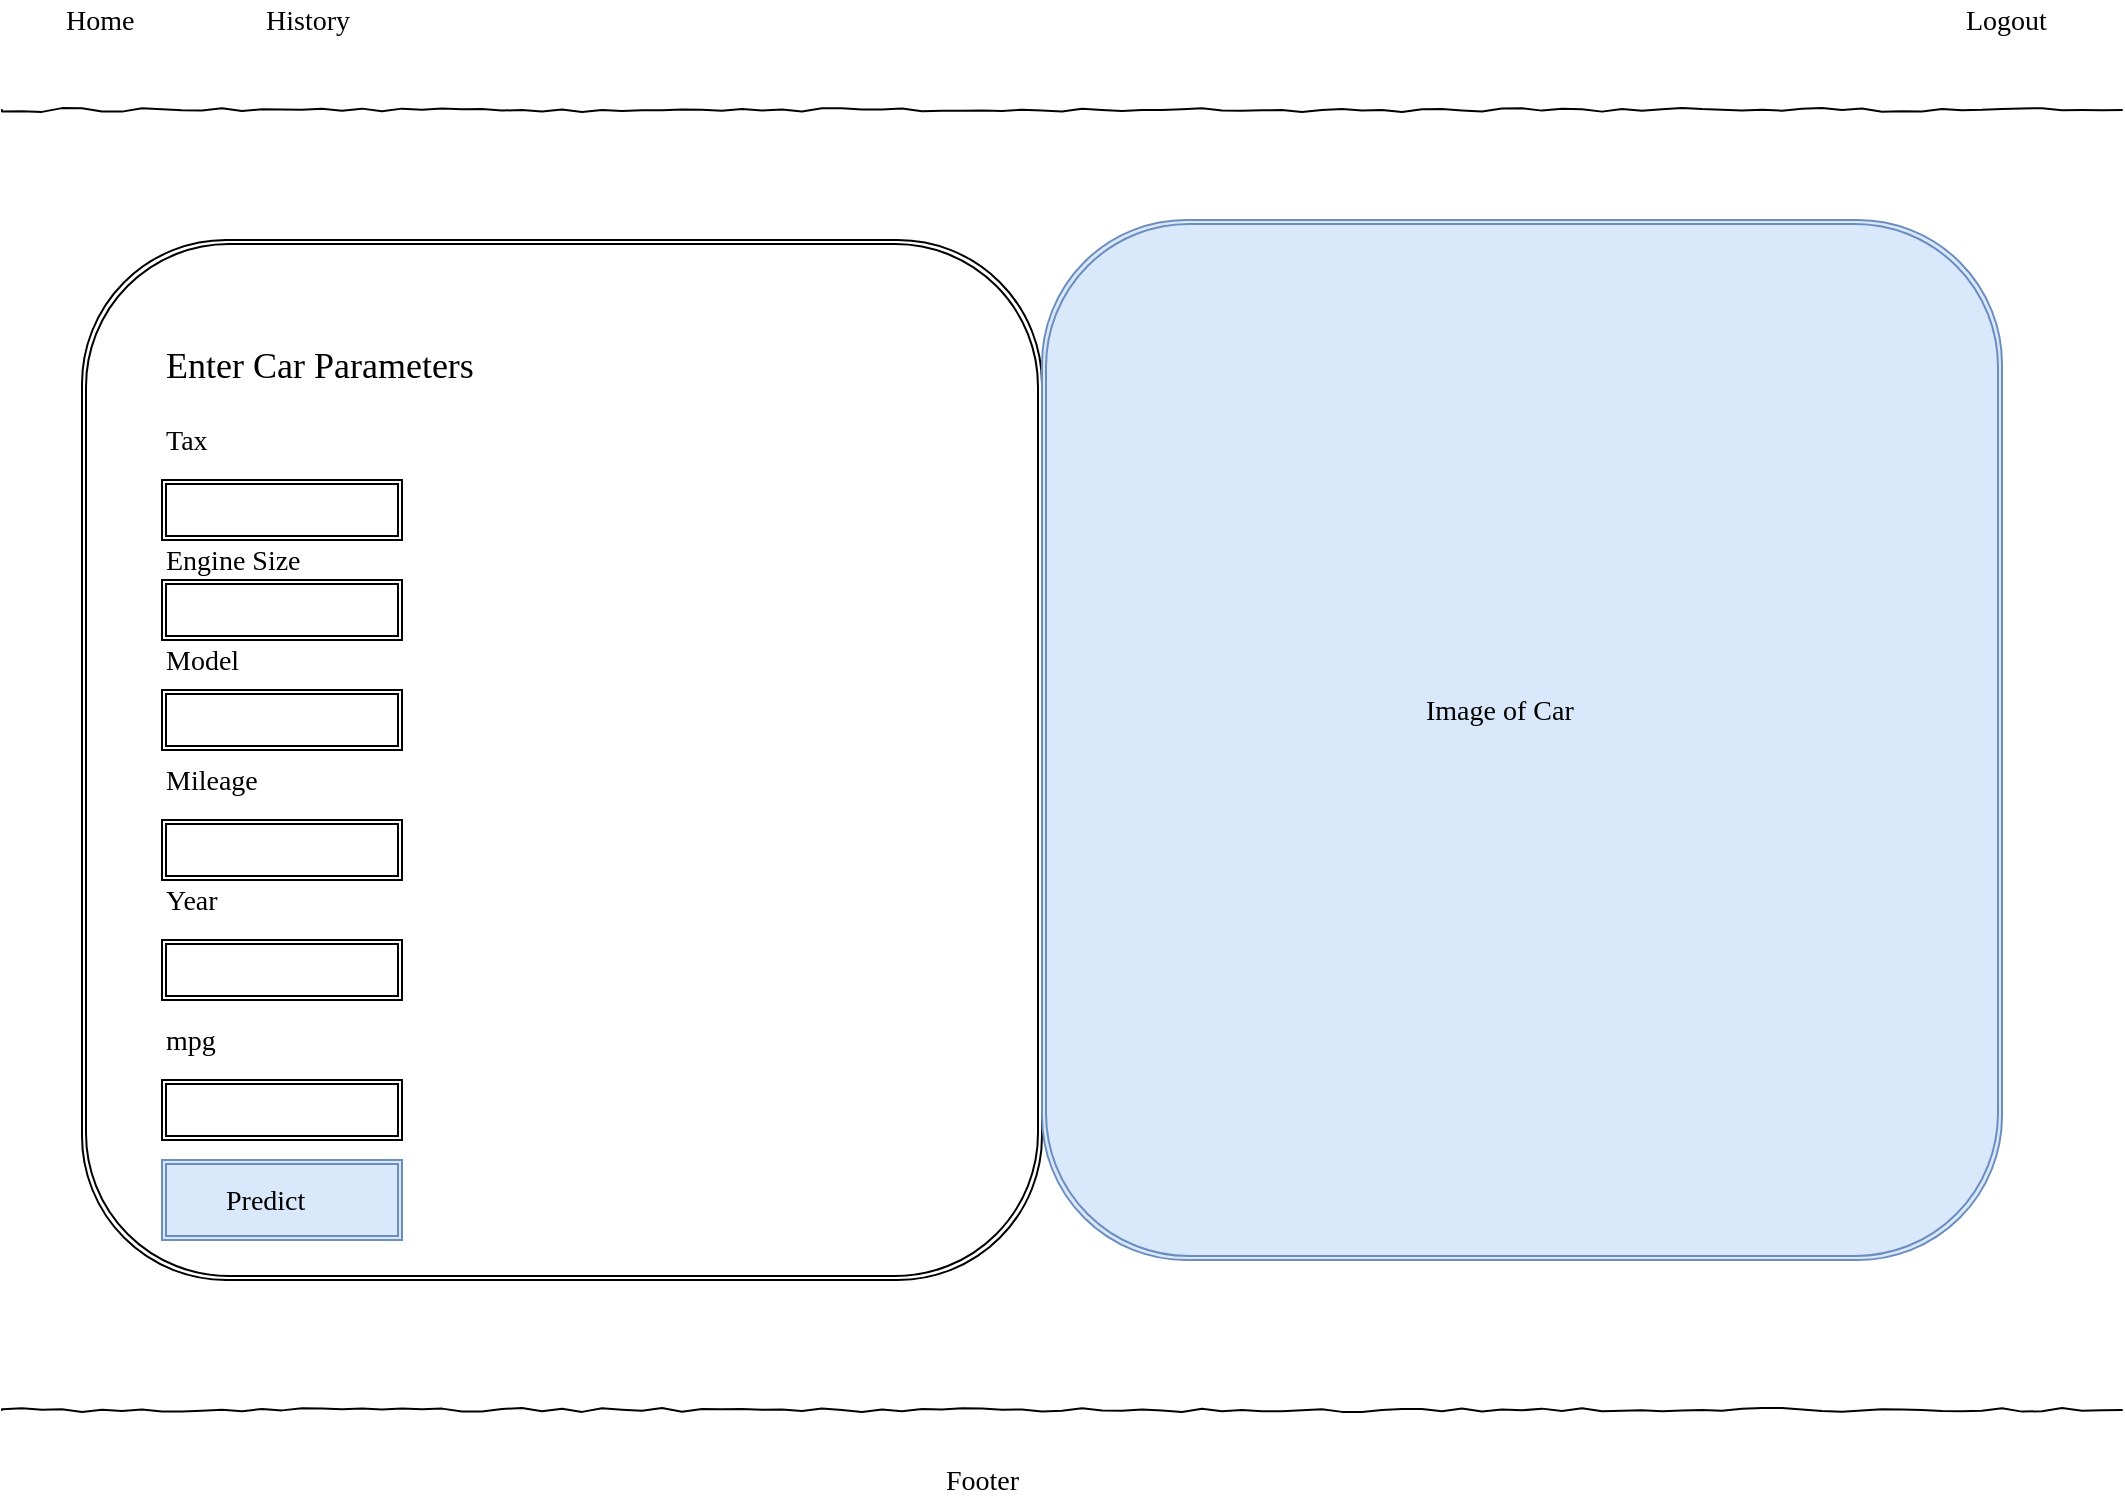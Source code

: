 <mxfile version="22.1.5" type="gitlab">
  <diagram name="Page-1" id="03018318-947c-dd8e-b7a3-06fadd420f32">
    <mxGraphModel dx="1588" dy="912" grid="1" gridSize="10" guides="1" tooltips="1" connect="1" arrows="1" fold="1" page="1" pageScale="1" pageWidth="1100" pageHeight="850" background="none" math="0" shadow="0">
      <root>
        <mxCell id="0" />
        <mxCell id="1" parent="0" />
        <mxCell id="fgY-tO64WHZBbl3YzXSY-9" value="Home&lt;br&gt;" style="text;html=1;points=[];align=left;verticalAlign=top;spacingTop=-4;fontSize=14;fontFamily=Verdana" vertex="1" parent="1">
          <mxGeometry x="70" y="70" width="60" height="20" as="geometry" />
        </mxCell>
        <mxCell id="fgY-tO64WHZBbl3YzXSY-10" value="History&lt;br&gt;" style="text;html=1;points=[];align=left;verticalAlign=top;spacingTop=-4;fontSize=14;fontFamily=Verdana" vertex="1" parent="1">
          <mxGeometry x="170" y="70" width="60" height="20" as="geometry" />
        </mxCell>
        <mxCell id="fgY-tO64WHZBbl3YzXSY-11" value="Logout&lt;br&gt;" style="text;html=1;points=[];align=left;verticalAlign=top;spacingTop=-4;fontSize=14;fontFamily=Verdana" vertex="1" parent="1">
          <mxGeometry x="1020" y="70" width="60" height="20" as="geometry" />
        </mxCell>
        <mxCell id="fgY-tO64WHZBbl3YzXSY-12" value="" style="line;strokeWidth=1;html=1;rounded=0;shadow=0;labelBackgroundColor=none;fillColor=none;fontFamily=Verdana;fontSize=14;fontColor=#000000;align=center;comic=1;" vertex="1" parent="1">
          <mxGeometry x="40" y="120" width="1060" height="10" as="geometry" />
        </mxCell>
        <mxCell id="fgY-tO64WHZBbl3YzXSY-13" value="" style="line;strokeWidth=1;html=1;rounded=0;shadow=0;labelBackgroundColor=none;fillColor=none;fontFamily=Verdana;fontSize=14;fontColor=#000000;align=center;comic=1;" vertex="1" parent="1">
          <mxGeometry x="40" y="770" width="1060" height="10" as="geometry" />
        </mxCell>
        <mxCell id="fgY-tO64WHZBbl3YzXSY-14" value="Footer" style="text;html=1;points=[];align=left;verticalAlign=top;spacingTop=-4;fontSize=14;fontFamily=Verdana" vertex="1" parent="1">
          <mxGeometry x="510" y="800" width="60" height="20" as="geometry" />
        </mxCell>
        <mxCell id="fgY-tO64WHZBbl3YzXSY-23" value="Image of Car" style="text;html=1;points=[];align=left;verticalAlign=top;spacingTop=-4;fontSize=14;fontFamily=Verdana" vertex="1" parent="1">
          <mxGeometry x="740" y="370" width="60" height="20" as="geometry" />
        </mxCell>
        <mxCell id="fgY-tO64WHZBbl3YzXSY-24" value="" style="shape=ext;double=1;rounded=1;whiteSpace=wrap;html=1;" vertex="1" parent="1">
          <mxGeometry x="80" y="190" width="480" height="520" as="geometry" />
        </mxCell>
        <mxCell id="fgY-tO64WHZBbl3YzXSY-25" value="" style="shape=ext;double=1;rounded=1;whiteSpace=wrap;html=1;fillColor=#dae8fc;strokeColor=#6c8ebf;" vertex="1" parent="1">
          <mxGeometry x="560" y="180" width="480" height="520" as="geometry" />
        </mxCell>
        <mxCell id="fgY-tO64WHZBbl3YzXSY-26" value="Image of Car" style="text;html=1;points=[];align=left;verticalAlign=top;spacingTop=-4;fontSize=14;fontFamily=Verdana" vertex="1" parent="1">
          <mxGeometry x="750" y="415" width="60" height="20" as="geometry" />
        </mxCell>
        <mxCell id="fgY-tO64WHZBbl3YzXSY-27" value="Enter Car Parameters" style="text;html=1;points=[];align=left;verticalAlign=top;spacingTop=-4;fontSize=18;fontFamily=Verdana" vertex="1" parent="1">
          <mxGeometry x="120" y="240" width="60" height="20" as="geometry" />
        </mxCell>
        <mxCell id="fgY-tO64WHZBbl3YzXSY-29" value="Tax" style="text;html=1;points=[];align=left;verticalAlign=top;spacingTop=-4;fontSize=14;fontFamily=Verdana" vertex="1" parent="1">
          <mxGeometry x="120" y="280" width="60" height="20" as="geometry" />
        </mxCell>
        <mxCell id="fgY-tO64WHZBbl3YzXSY-37" value="Engine Size" style="text;html=1;points=[];align=left;verticalAlign=top;spacingTop=-4;fontSize=14;fontFamily=Verdana" vertex="1" parent="1">
          <mxGeometry x="120" y="340" width="60" height="20" as="geometry" />
        </mxCell>
        <mxCell id="fgY-tO64WHZBbl3YzXSY-38" value="Model" style="text;html=1;points=[];align=left;verticalAlign=top;spacingTop=-4;fontSize=14;fontFamily=Verdana" vertex="1" parent="1">
          <mxGeometry x="120" y="390" width="60" height="20" as="geometry" />
        </mxCell>
        <mxCell id="fgY-tO64WHZBbl3YzXSY-39" value="Mileage" style="text;html=1;points=[];align=left;verticalAlign=top;spacingTop=-4;fontSize=14;fontFamily=Verdana" vertex="1" parent="1">
          <mxGeometry x="120" y="450" width="60" height="20" as="geometry" />
        </mxCell>
        <mxCell id="fgY-tO64WHZBbl3YzXSY-40" value="Year" style="text;html=1;points=[];align=left;verticalAlign=top;spacingTop=-4;fontSize=14;fontFamily=Verdana" vertex="1" parent="1">
          <mxGeometry x="120" y="510" width="60" height="20" as="geometry" />
        </mxCell>
        <mxCell id="fgY-tO64WHZBbl3YzXSY-41" value="mpg" style="text;html=1;points=[];align=left;verticalAlign=top;spacingTop=-4;fontSize=14;fontFamily=Verdana" vertex="1" parent="1">
          <mxGeometry x="120" y="580" width="60" height="20" as="geometry" />
        </mxCell>
        <mxCell id="fgY-tO64WHZBbl3YzXSY-42" value="" style="shape=ext;double=1;rounded=1;whiteSpace=wrap;html=1;fillColor=#dae8fc;strokeColor=#6c8ebf;arcSize=0;" vertex="1" parent="1">
          <mxGeometry x="120" y="650" width="120" height="40" as="geometry" />
        </mxCell>
        <mxCell id="fgY-tO64WHZBbl3YzXSY-43" value="Predict" style="text;html=1;points=[];align=left;verticalAlign=top;spacingTop=-4;fontSize=14;fontFamily=Verdana;" vertex="1" parent="1">
          <mxGeometry x="150" y="660" width="60" height="20" as="geometry" />
        </mxCell>
        <mxCell id="fgY-tO64WHZBbl3YzXSY-44" value="" style="shape=ext;double=1;rounded=0;whiteSpace=wrap;html=1;" vertex="1" parent="1">
          <mxGeometry x="120" y="310" width="120" height="30" as="geometry" />
        </mxCell>
        <mxCell id="fgY-tO64WHZBbl3YzXSY-45" value="" style="shape=ext;double=1;rounded=0;whiteSpace=wrap;html=1;" vertex="1" parent="1">
          <mxGeometry x="120" y="360" width="120" height="30" as="geometry" />
        </mxCell>
        <mxCell id="fgY-tO64WHZBbl3YzXSY-46" value="" style="shape=ext;double=1;rounded=0;whiteSpace=wrap;html=1;" vertex="1" parent="1">
          <mxGeometry x="120" y="415" width="120" height="30" as="geometry" />
        </mxCell>
        <mxCell id="fgY-tO64WHZBbl3YzXSY-47" value="" style="shape=ext;double=1;rounded=0;whiteSpace=wrap;html=1;" vertex="1" parent="1">
          <mxGeometry x="120" y="480" width="120" height="30" as="geometry" />
        </mxCell>
        <mxCell id="fgY-tO64WHZBbl3YzXSY-48" value="" style="shape=ext;double=1;rounded=0;whiteSpace=wrap;html=1;" vertex="1" parent="1">
          <mxGeometry x="120" y="540" width="120" height="30" as="geometry" />
        </mxCell>
        <mxCell id="fgY-tO64WHZBbl3YzXSY-51" value="" style="shape=ext;double=1;rounded=0;whiteSpace=wrap;html=1;" vertex="1" parent="1">
          <mxGeometry x="120" y="610" width="120" height="30" as="geometry" />
        </mxCell>
      </root>
    </mxGraphModel>
  </diagram>
</mxfile>
